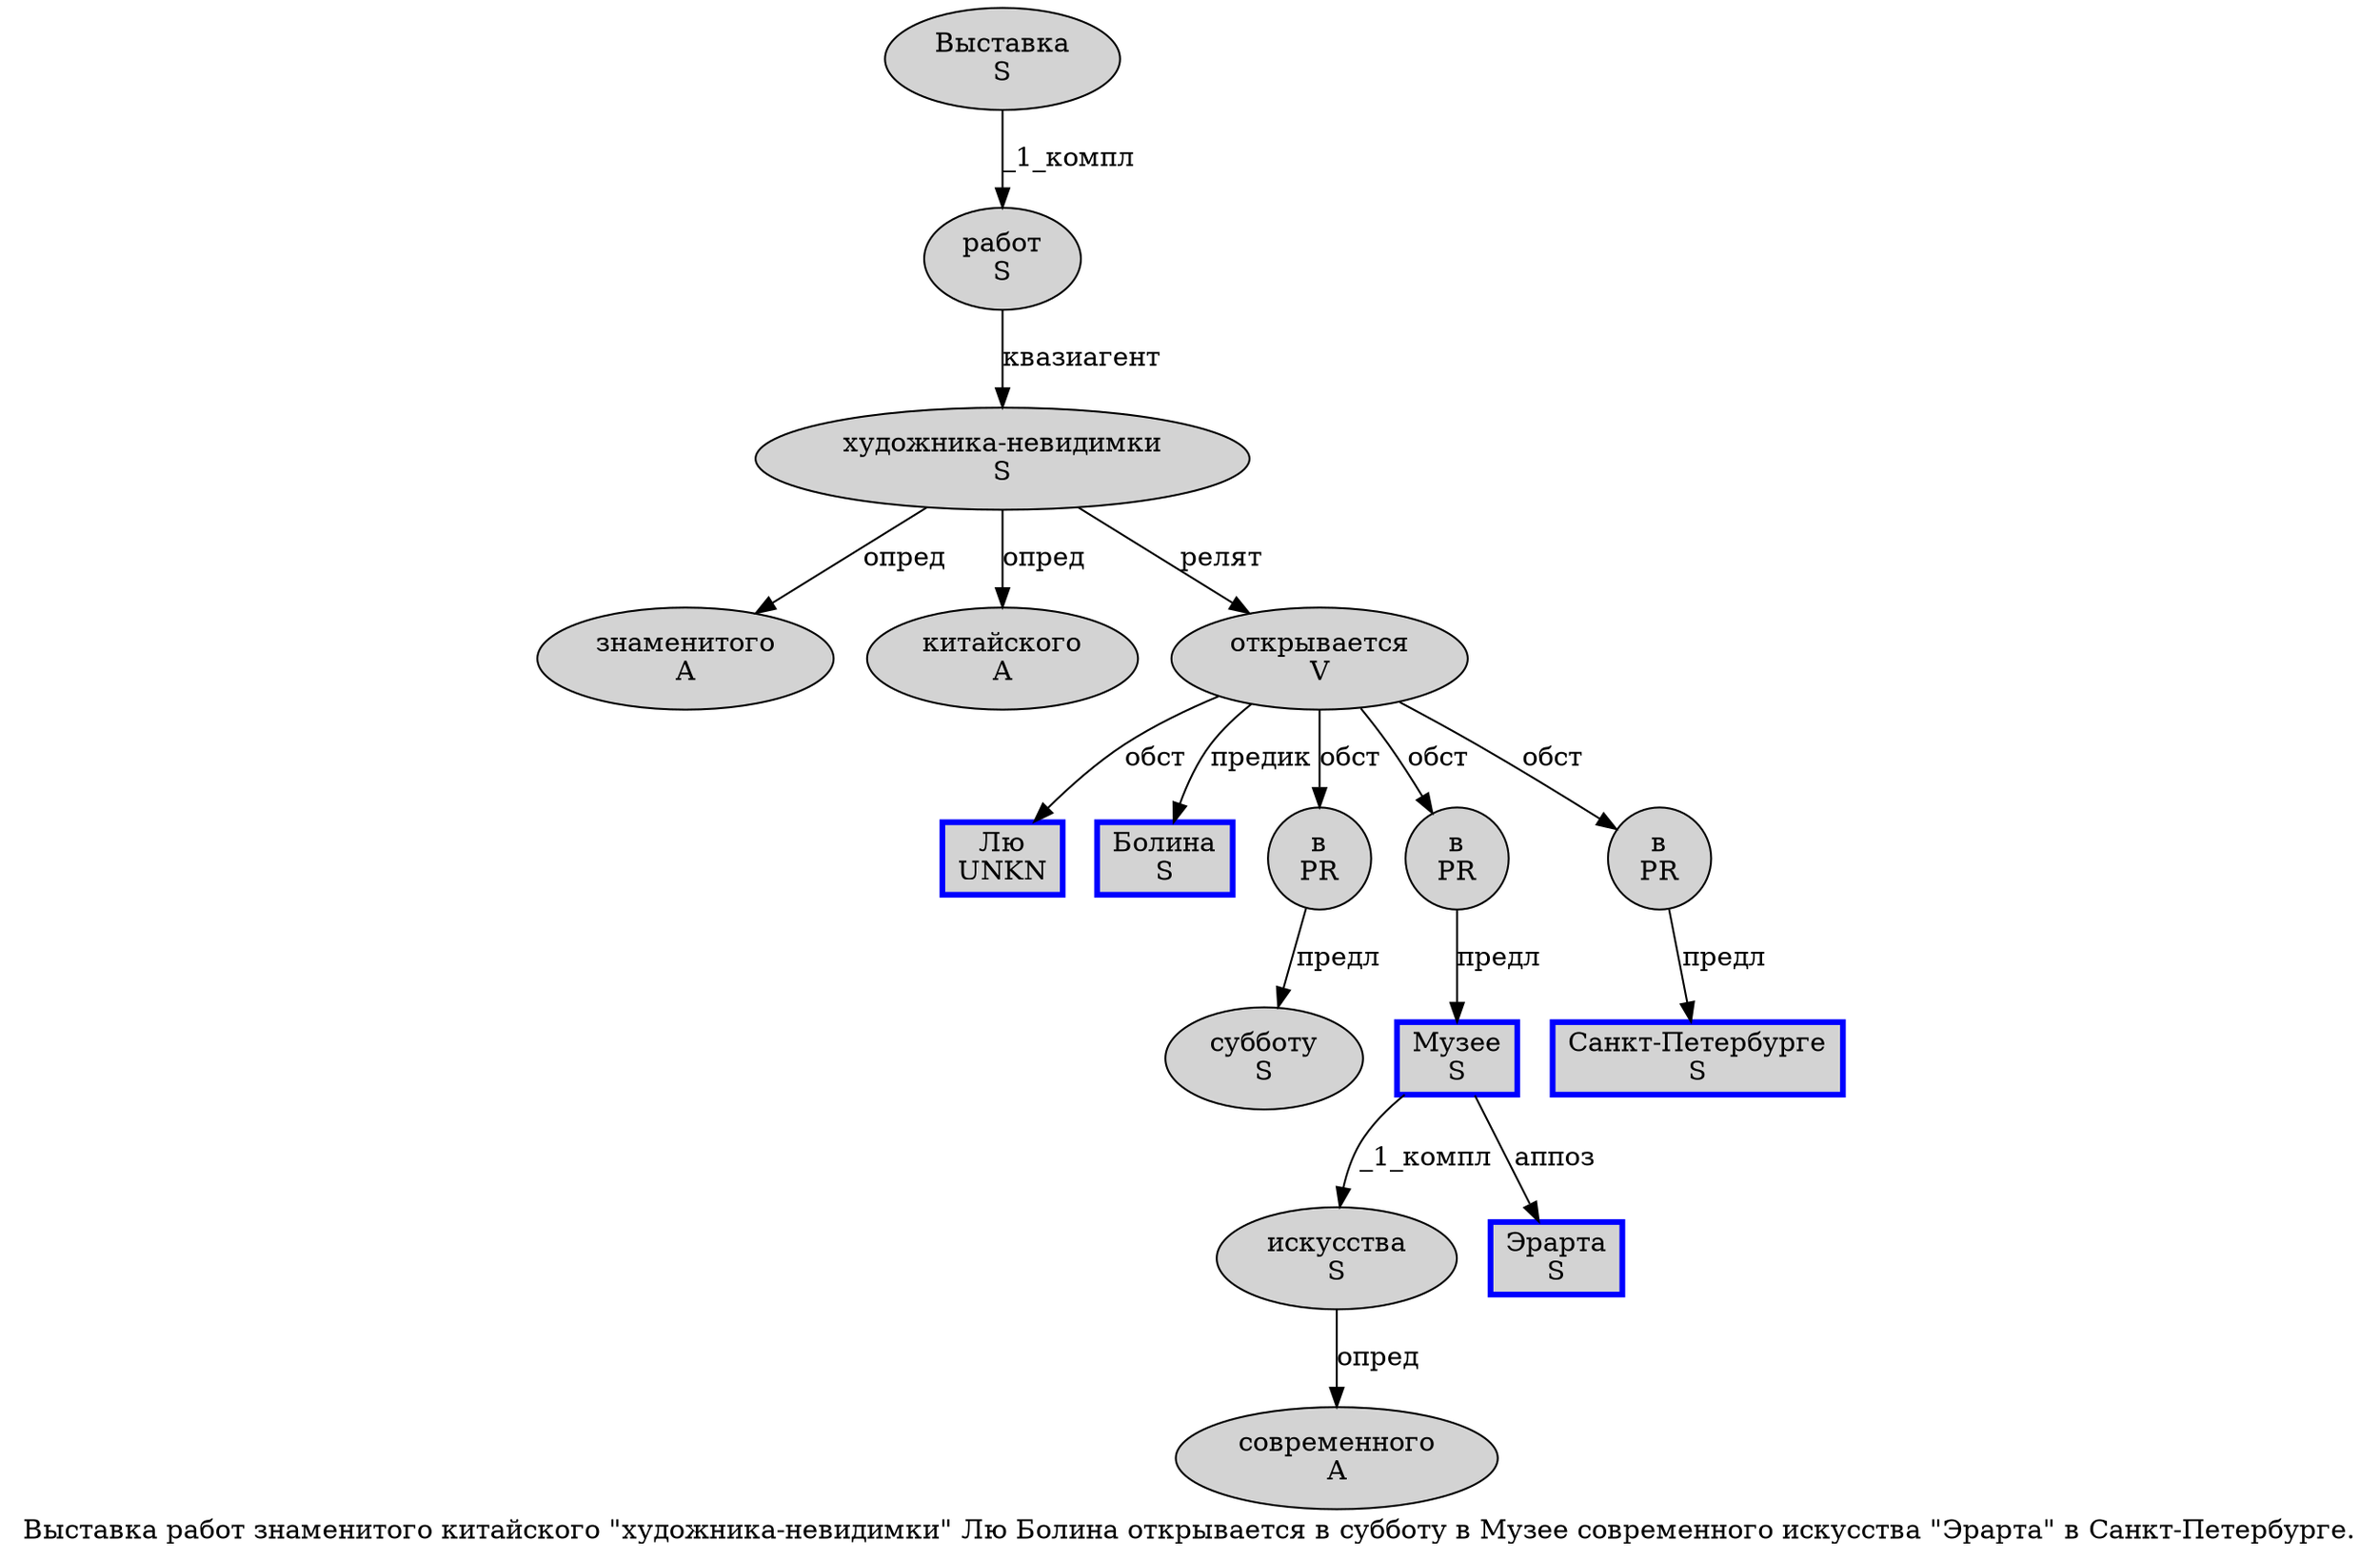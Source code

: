 digraph SENTENCE_85 {
	graph [label="Выставка работ знаменитого китайского \"художника-невидимки\" Лю Болина открывается в субботу в Музее современного искусства \"Эрарта\" в Санкт-Петербурге."]
	node [style=filled]
		0 [label="Выставка
S" color="" fillcolor=lightgray penwidth=1 shape=ellipse]
		1 [label="работ
S" color="" fillcolor=lightgray penwidth=1 shape=ellipse]
		2 [label="знаменитого
A" color="" fillcolor=lightgray penwidth=1 shape=ellipse]
		3 [label="китайского
A" color="" fillcolor=lightgray penwidth=1 shape=ellipse]
		5 [label="художника-невидимки
S" color="" fillcolor=lightgray penwidth=1 shape=ellipse]
		7 [label="Лю
UNKN" color=blue fillcolor=lightgray penwidth=3 shape=box]
		8 [label="Болина
S" color=blue fillcolor=lightgray penwidth=3 shape=box]
		9 [label="открывается
V" color="" fillcolor=lightgray penwidth=1 shape=ellipse]
		10 [label="в
PR" color="" fillcolor=lightgray penwidth=1 shape=ellipse]
		11 [label="субботу
S" color="" fillcolor=lightgray penwidth=1 shape=ellipse]
		12 [label="в
PR" color="" fillcolor=lightgray penwidth=1 shape=ellipse]
		13 [label="Музее
S" color=blue fillcolor=lightgray penwidth=3 shape=box]
		14 [label="современного
A" color="" fillcolor=lightgray penwidth=1 shape=ellipse]
		15 [label="искусства
S" color="" fillcolor=lightgray penwidth=1 shape=ellipse]
		17 [label="Эрарта
S" color=blue fillcolor=lightgray penwidth=3 shape=box]
		19 [label="в
PR" color="" fillcolor=lightgray penwidth=1 shape=ellipse]
		20 [label="Санкт-Петербурге
S" color=blue fillcolor=lightgray penwidth=3 shape=box]
			15 -> 14 [label="опред"]
			10 -> 11 [label="предл"]
			5 -> 2 [label="опред"]
			5 -> 3 [label="опред"]
			5 -> 9 [label="релят"]
			1 -> 5 [label="квазиагент"]
			13 -> 15 [label="_1_компл"]
			13 -> 17 [label="аппоз"]
			12 -> 13 [label="предл"]
			9 -> 7 [label="обст"]
			9 -> 8 [label="предик"]
			9 -> 10 [label="обст"]
			9 -> 12 [label="обст"]
			9 -> 19 [label="обст"]
			19 -> 20 [label="предл"]
			0 -> 1 [label="_1_компл"]
}